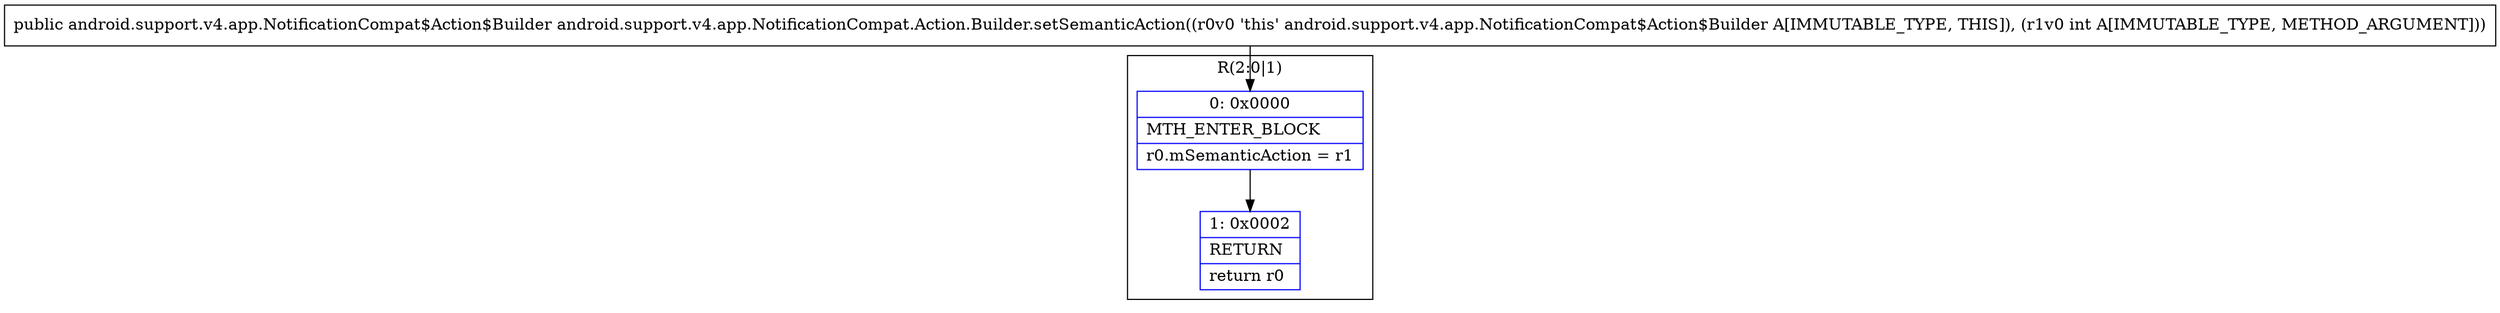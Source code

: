 digraph "CFG forandroid.support.v4.app.NotificationCompat.Action.Builder.setSemanticAction(I)Landroid\/support\/v4\/app\/NotificationCompat$Action$Builder;" {
subgraph cluster_Region_1672449407 {
label = "R(2:0|1)";
node [shape=record,color=blue];
Node_0 [shape=record,label="{0\:\ 0x0000|MTH_ENTER_BLOCK\l|r0.mSemanticAction = r1\l}"];
Node_1 [shape=record,label="{1\:\ 0x0002|RETURN\l|return r0\l}"];
}
MethodNode[shape=record,label="{public android.support.v4.app.NotificationCompat$Action$Builder android.support.v4.app.NotificationCompat.Action.Builder.setSemanticAction((r0v0 'this' android.support.v4.app.NotificationCompat$Action$Builder A[IMMUTABLE_TYPE, THIS]), (r1v0 int A[IMMUTABLE_TYPE, METHOD_ARGUMENT])) }"];
MethodNode -> Node_0;
Node_0 -> Node_1;
}

